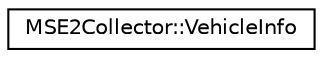 digraph "Graphical Class Hierarchy"
{
  edge [fontname="Helvetica",fontsize="10",labelfontname="Helvetica",labelfontsize="10"];
  node [fontname="Helvetica",fontsize="10",shape=record];
  rankdir="LR";
  Node0 [label="MSE2Collector::VehicleInfo",height=0.2,width=0.4,color="black", fillcolor="white", style="filled",URL="$df/dc8/struct_m_s_e2_collector_1_1_vehicle_info.html",tooltip="A VehicleInfo stores values that are tracked for the individual vehicles on the detector, e.g., accumulated timeloss. These infos are stored in myVehicles. If a vehicle leaves the detector (may it be temporarily), the entry in myVehicles is discarded, i.e. all information on the vehicle is reset. "];
}
